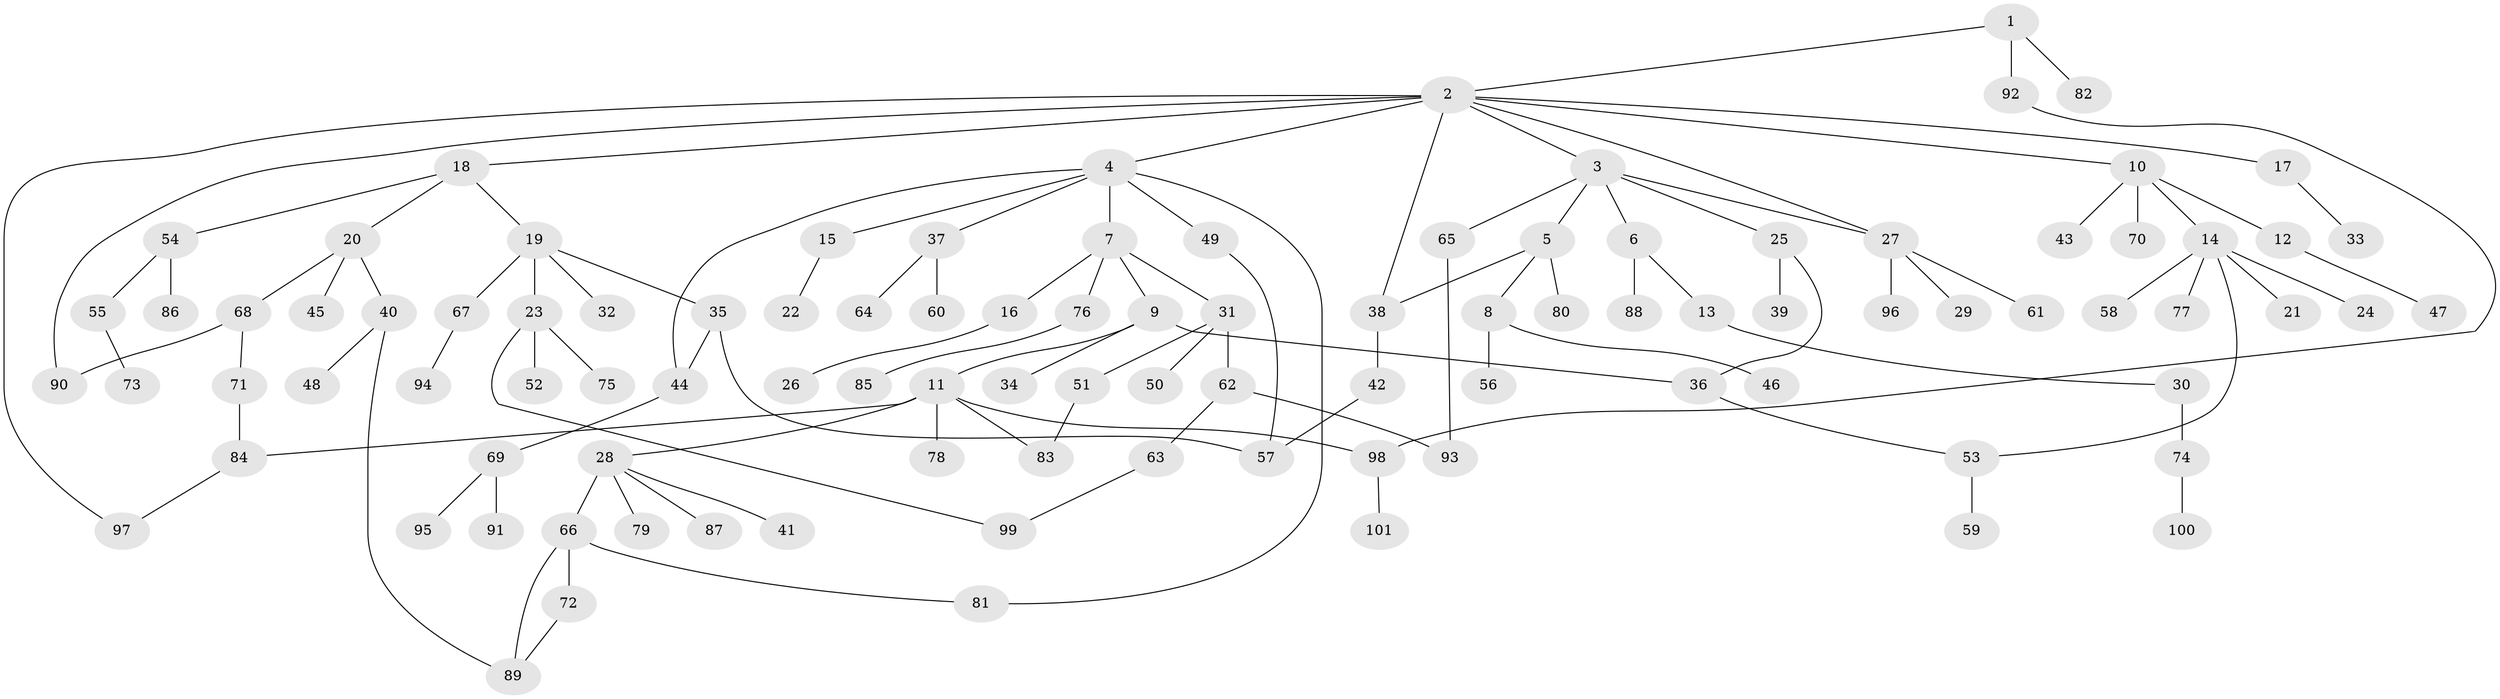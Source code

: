 // coarse degree distribution, {3: 0.14285714285714285, 10: 0.014285714285714285, 8: 0.014285714285714285, 7: 0.02857142857142857, 4: 0.08571428571428572, 2: 0.15714285714285714, 5: 0.05714285714285714, 1: 0.4857142857142857, 6: 0.014285714285714285}
// Generated by graph-tools (version 1.1) at 2025/41/03/06/25 10:41:27]
// undirected, 101 vertices, 117 edges
graph export_dot {
graph [start="1"]
  node [color=gray90,style=filled];
  1;
  2;
  3;
  4;
  5;
  6;
  7;
  8;
  9;
  10;
  11;
  12;
  13;
  14;
  15;
  16;
  17;
  18;
  19;
  20;
  21;
  22;
  23;
  24;
  25;
  26;
  27;
  28;
  29;
  30;
  31;
  32;
  33;
  34;
  35;
  36;
  37;
  38;
  39;
  40;
  41;
  42;
  43;
  44;
  45;
  46;
  47;
  48;
  49;
  50;
  51;
  52;
  53;
  54;
  55;
  56;
  57;
  58;
  59;
  60;
  61;
  62;
  63;
  64;
  65;
  66;
  67;
  68;
  69;
  70;
  71;
  72;
  73;
  74;
  75;
  76;
  77;
  78;
  79;
  80;
  81;
  82;
  83;
  84;
  85;
  86;
  87;
  88;
  89;
  90;
  91;
  92;
  93;
  94;
  95;
  96;
  97;
  98;
  99;
  100;
  101;
  1 -- 2;
  1 -- 82;
  1 -- 92;
  2 -- 3;
  2 -- 4;
  2 -- 10;
  2 -- 17;
  2 -- 18;
  2 -- 27;
  2 -- 90;
  2 -- 97;
  2 -- 38;
  3 -- 5;
  3 -- 6;
  3 -- 25;
  3 -- 65;
  3 -- 27;
  4 -- 7;
  4 -- 15;
  4 -- 37;
  4 -- 49;
  4 -- 81;
  4 -- 44;
  5 -- 8;
  5 -- 38;
  5 -- 80;
  6 -- 13;
  6 -- 88;
  7 -- 9;
  7 -- 16;
  7 -- 31;
  7 -- 76;
  8 -- 46;
  8 -- 56;
  9 -- 11;
  9 -- 34;
  9 -- 36;
  10 -- 12;
  10 -- 14;
  10 -- 43;
  10 -- 70;
  11 -- 28;
  11 -- 78;
  11 -- 83;
  11 -- 84;
  11 -- 98;
  12 -- 47;
  13 -- 30;
  14 -- 21;
  14 -- 24;
  14 -- 53;
  14 -- 58;
  14 -- 77;
  15 -- 22;
  16 -- 26;
  17 -- 33;
  18 -- 19;
  18 -- 20;
  18 -- 54;
  19 -- 23;
  19 -- 32;
  19 -- 35;
  19 -- 67;
  20 -- 40;
  20 -- 45;
  20 -- 68;
  23 -- 52;
  23 -- 75;
  23 -- 99;
  25 -- 39;
  25 -- 36;
  27 -- 29;
  27 -- 61;
  27 -- 96;
  28 -- 41;
  28 -- 66;
  28 -- 79;
  28 -- 87;
  30 -- 74;
  31 -- 50;
  31 -- 51;
  31 -- 62;
  35 -- 44;
  35 -- 57;
  36 -- 53;
  37 -- 60;
  37 -- 64;
  38 -- 42;
  40 -- 48;
  40 -- 89;
  42 -- 57;
  44 -- 69;
  49 -- 57;
  51 -- 83;
  53 -- 59;
  54 -- 55;
  54 -- 86;
  55 -- 73;
  62 -- 63;
  62 -- 93;
  63 -- 99;
  65 -- 93;
  66 -- 72;
  66 -- 89;
  66 -- 81;
  67 -- 94;
  68 -- 71;
  68 -- 90;
  69 -- 91;
  69 -- 95;
  71 -- 84;
  72 -- 89;
  74 -- 100;
  76 -- 85;
  84 -- 97;
  92 -- 98;
  98 -- 101;
}
